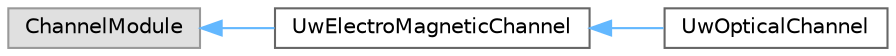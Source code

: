 digraph "Graphical Class Hierarchy"
{
 // LATEX_PDF_SIZE
  bgcolor="transparent";
  edge [fontname=Helvetica,fontsize=10,labelfontname=Helvetica,labelfontsize=10];
  node [fontname=Helvetica,fontsize=10,shape=box,height=0.2,width=0.4];
  rankdir="LR";
  Node0 [id="Node000000",label="ChannelModule",height=0.2,width=0.4,color="grey60", fillcolor="#E0E0E0", style="filled",tooltip=" "];
  Node0 -> Node1 [id="edge1_Node000000_Node000001",dir="back",color="steelblue1",style="solid",tooltip=" "];
  Node1 [id="Node000001",label="UwElectroMagneticChannel",height=0.2,width=0.4,color="grey40", fillcolor="white", style="filled",URL="$classUwElectroMagneticChannel.html",tooltip="UwElectroMagneticChannel extends Miracle channel class and implements the underwater optical channel."];
  Node1 -> Node2 [id="edge2_Node000001_Node000002",dir="back",color="steelblue1",style="solid",tooltip=" "];
  Node2 [id="Node000002",label="UwOpticalChannel",height=0.2,width=0.4,color="grey40", fillcolor="white", style="filled",URL="$classUwOpticalChannel.html",tooltip="UwOpticalChannel extends Miracle channel class and implements the underwater optical channel."];
}
